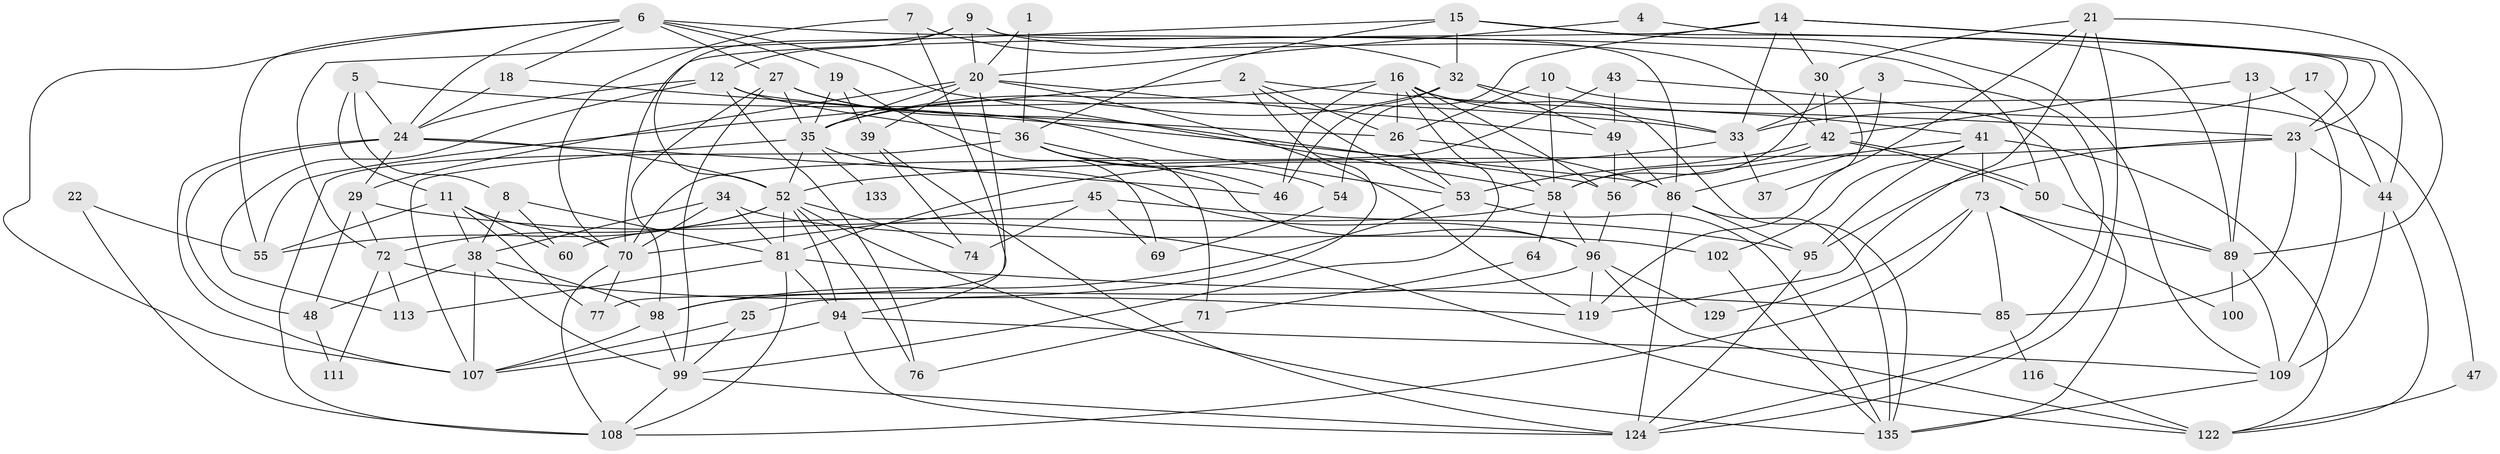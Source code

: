 // Generated by graph-tools (version 1.1) at 2025/24/03/03/25 07:24:01]
// undirected, 86 vertices, 213 edges
graph export_dot {
graph [start="1"]
  node [color=gray90,style=filled];
  1;
  2 [super="+120"];
  3;
  4;
  5 [super="+62"];
  6 [super="+78"];
  7;
  8 [super="+31"];
  9 [super="+103"];
  10;
  11 [super="+125"];
  12 [super="+28"];
  13 [super="+92"];
  14 [super="+83"];
  15 [super="+80"];
  16 [super="+121"];
  17;
  18;
  19;
  20 [super="+101"];
  21;
  22;
  23 [super="+87"];
  24 [super="+104"];
  25 [super="+75"];
  26 [super="+106"];
  27 [super="+40"];
  29 [super="+91"];
  30 [super="+112"];
  32 [super="+79"];
  33 [super="+105"];
  34 [super="+67"];
  35 [super="+131"];
  36 [super="+51"];
  37;
  38 [super="+130"];
  39;
  41 [super="+68"];
  42 [super="+59"];
  43 [super="+114"];
  44 [super="+97"];
  45;
  46 [super="+61"];
  47;
  48 [super="+66"];
  49 [super="+65"];
  50;
  52 [super="+57"];
  53 [super="+88"];
  54;
  55 [super="+63"];
  56 [super="+90"];
  58 [super="+115"];
  60;
  64;
  69;
  70 [super="+82"];
  71;
  72 [super="+123"];
  73 [super="+84"];
  74;
  76;
  77 [super="+93"];
  81 [super="+117"];
  85;
  86 [super="+118"];
  89 [super="+128"];
  94;
  95 [super="+110"];
  96 [super="+137"];
  98 [super="+136"];
  99 [super="+132"];
  100;
  102;
  107;
  108 [super="+126"];
  109 [super="+134"];
  111;
  113;
  116;
  119;
  122;
  124 [super="+127"];
  129;
  133;
  135;
  1 -- 36;
  1 -- 20;
  2 -- 55;
  2 -- 25 [weight=2];
  2 -- 26;
  2 -- 53;
  2 -- 23;
  3 -- 86;
  3 -- 33;
  3 -- 124;
  4 -- 20;
  4 -- 23;
  5 -- 11;
  5 -- 33;
  5 -- 24;
  5 -- 8;
  6 -- 19;
  6 -- 18;
  6 -- 50;
  6 -- 55;
  6 -- 24;
  6 -- 58;
  6 -- 107;
  6 -- 27;
  7 -- 70;
  7 -- 94;
  7 -- 32;
  8 -- 38;
  8 -- 81;
  8 -- 60;
  9 -- 52;
  9 -- 42;
  9 -- 12;
  9 -- 86;
  9 -- 20;
  10 -- 58;
  10 -- 47;
  10 -- 26;
  11 -- 55;
  11 -- 38;
  11 -- 70;
  11 -- 60;
  11 -- 77;
  12 -- 113 [weight=2];
  12 -- 36;
  12 -- 24;
  12 -- 76;
  12 -- 26;
  13 -- 109 [weight=2];
  13 -- 89;
  13 -- 42 [weight=2];
  14 -- 44;
  14 -- 70;
  14 -- 33;
  14 -- 30;
  14 -- 54;
  14 -- 23;
  15 -- 36;
  15 -- 72;
  15 -- 89;
  15 -- 109;
  15 -- 32;
  16 -- 26;
  16 -- 135;
  16 -- 46;
  16 -- 99;
  16 -- 56;
  16 -- 35;
  16 -- 58;
  16 -- 33;
  17 -- 44;
  17 -- 33;
  18 -- 86;
  18 -- 24;
  19 -- 39;
  19 -- 69;
  19 -- 35;
  20 -- 49;
  20 -- 35;
  20 -- 29;
  20 -- 119;
  20 -- 39;
  20 -- 77;
  21 -- 124;
  21 -- 119;
  21 -- 30;
  21 -- 37;
  21 -- 89;
  22 -- 55;
  22 -- 108;
  23 -- 85;
  23 -- 52;
  23 -- 95;
  23 -- 44;
  24 -- 52 [weight=2];
  24 -- 48;
  24 -- 107;
  24 -- 29;
  24 -- 46;
  25 -- 107;
  25 -- 99;
  26 -- 86;
  26 -- 53;
  27 -- 53;
  27 -- 56;
  27 -- 98;
  27 -- 99;
  27 -- 35;
  29 -- 72;
  29 -- 122;
  29 -- 48;
  30 -- 58;
  30 -- 42;
  30 -- 119;
  32 -- 46;
  32 -- 41 [weight=2];
  32 -- 35;
  32 -- 49 [weight=2];
  33 -- 37;
  33 -- 81;
  34 -- 38;
  34 -- 81;
  34 -- 102;
  34 -- 70;
  35 -- 107;
  35 -- 133 [weight=2];
  35 -- 52;
  35 -- 96;
  36 -- 96;
  36 -- 71;
  36 -- 108;
  36 -- 54;
  36 -- 46;
  38 -- 107;
  38 -- 99;
  38 -- 98;
  38 -- 48;
  39 -- 74;
  39 -- 124;
  41 -- 102;
  41 -- 56;
  41 -- 122;
  41 -- 73;
  41 -- 95;
  42 -- 50;
  42 -- 50;
  42 -- 53;
  42 -- 58;
  43 -- 135;
  43 -- 49;
  43 -- 70;
  44 -- 122;
  44 -- 109;
  45 -- 74;
  45 -- 69;
  45 -- 95;
  45 -- 70;
  47 -- 122;
  48 -- 111;
  49 -- 86;
  49 -- 56;
  50 -- 89;
  52 -- 55;
  52 -- 74;
  52 -- 76;
  52 -- 135;
  52 -- 94;
  52 -- 72;
  52 -- 81;
  53 -- 135;
  53 -- 98;
  54 -- 69;
  56 -- 96;
  58 -- 60;
  58 -- 64;
  58 -- 96;
  64 -- 71;
  70 -- 77;
  70 -- 108;
  71 -- 76;
  72 -- 119;
  72 -- 111;
  72 -- 113;
  73 -- 85;
  73 -- 100;
  73 -- 129;
  73 -- 89;
  73 -- 108;
  81 -- 113;
  81 -- 85;
  81 -- 94;
  81 -- 108;
  85 -- 116;
  86 -- 95;
  86 -- 135;
  86 -- 124;
  89 -- 100;
  89 -- 109;
  94 -- 124;
  94 -- 107;
  94 -- 109;
  95 -- 124;
  96 -- 119;
  96 -- 129;
  96 -- 98;
  96 -- 122;
  98 -- 107;
  98 -- 99 [weight=2];
  99 -- 108;
  99 -- 124;
  102 -- 135;
  109 -- 135;
  116 -- 122;
}
